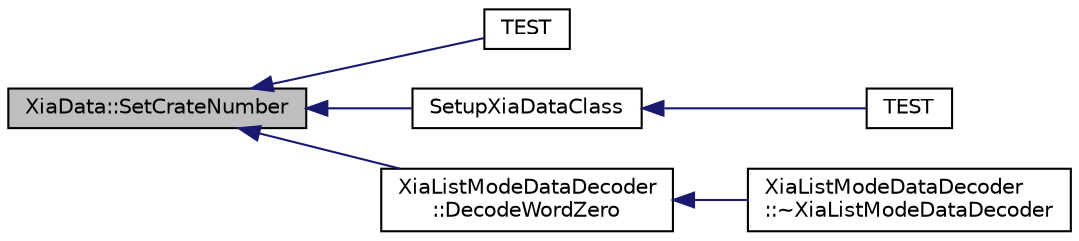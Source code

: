 digraph "XiaData::SetCrateNumber"
{
  edge [fontname="Helvetica",fontsize="10",labelfontname="Helvetica",labelfontsize="10"];
  node [fontname="Helvetica",fontsize="10",shape=record];
  rankdir="LR";
  Node1 [label="XiaData::SetCrateNumber",height=0.2,width=0.4,color="black", fillcolor="grey75", style="filled", fontcolor="black"];
  Node1 -> Node2 [dir="back",color="midnightblue",fontsize="10",style="solid",fontname="Helvetica"];
  Node2 [label="TEST",height=0.2,width=0.4,color="black", fillcolor="white", style="filled",URL="$da/de2/unittest-_xia_data_8cpp.html#ab7a7339d46ef526171977725566f6cbd"];
  Node1 -> Node3 [dir="back",color="midnightblue",fontsize="10",style="solid",fontname="Helvetica"];
  Node3 [label="SetupXiaDataClass",height=0.2,width=0.4,color="black", fillcolor="white", style="filled",URL="$d3/d66/unittest-_xia_list_mode_data_encoder_8cpp.html#a40acdc4640ed2248d22139fbfba265dd"];
  Node3 -> Node4 [dir="back",color="midnightblue",fontsize="10",style="solid",fontname="Helvetica"];
  Node4 [label="TEST",height=0.2,width=0.4,color="black", fillcolor="white", style="filled",URL="$d3/d66/unittest-_xia_list_mode_data_encoder_8cpp.html#a11e098d325d9237c93a494326a6373b2"];
  Node1 -> Node5 [dir="back",color="midnightblue",fontsize="10",style="solid",fontname="Helvetica"];
  Node5 [label="XiaListModeDataDecoder\l::DecodeWordZero",height=0.2,width=0.4,color="black", fillcolor="white", style="filled",URL="$df/dea/class_xia_list_mode_data_decoder.html#aa6c0d7de33caf645342499f68ecce4a6"];
  Node5 -> Node6 [dir="back",color="midnightblue",fontsize="10",style="solid",fontname="Helvetica"];
  Node6 [label="XiaListModeDataDecoder\l::~XiaListModeDataDecoder",height=0.2,width=0.4,color="black", fillcolor="white", style="filled",URL="$df/dea/class_xia_list_mode_data_decoder.html#a31629a35b4ce7c55e85aec7d8119d281",tooltip="Default destructor. "];
}
